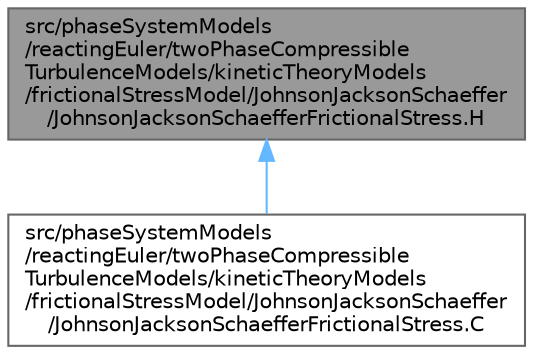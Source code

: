 digraph "src/phaseSystemModels/reactingEuler/twoPhaseCompressibleTurbulenceModels/kineticTheoryModels/frictionalStressModel/JohnsonJacksonSchaeffer/JohnsonJacksonSchaefferFrictionalStress.H"
{
 // LATEX_PDF_SIZE
  bgcolor="transparent";
  edge [fontname=Helvetica,fontsize=10,labelfontname=Helvetica,labelfontsize=10];
  node [fontname=Helvetica,fontsize=10,shape=box,height=0.2,width=0.4];
  Node1 [id="Node000001",label="src/phaseSystemModels\l/reactingEuler/twoPhaseCompressible\lTurbulenceModels/kineticTheoryModels\l/frictionalStressModel/JohnsonJacksonSchaeffer\l/JohnsonJacksonSchaefferFrictionalStress.H",height=0.2,width=0.4,color="gray40", fillcolor="grey60", style="filled", fontcolor="black",tooltip=" "];
  Node1 -> Node2 [id="edge1_Node000001_Node000002",dir="back",color="steelblue1",style="solid",tooltip=" "];
  Node2 [id="Node000002",label="src/phaseSystemModels\l/reactingEuler/twoPhaseCompressible\lTurbulenceModels/kineticTheoryModels\l/frictionalStressModel/JohnsonJacksonSchaeffer\l/JohnsonJacksonSchaefferFrictionalStress.C",height=0.2,width=0.4,color="grey40", fillcolor="white", style="filled",URL="$reactingEuler_2twoPhaseCompressibleTurbulenceModels_2kineticTheoryModels_2frictionalStressModel_26a2916b9a16352dce4a4ab135cbc358.html",tooltip=" "];
}
